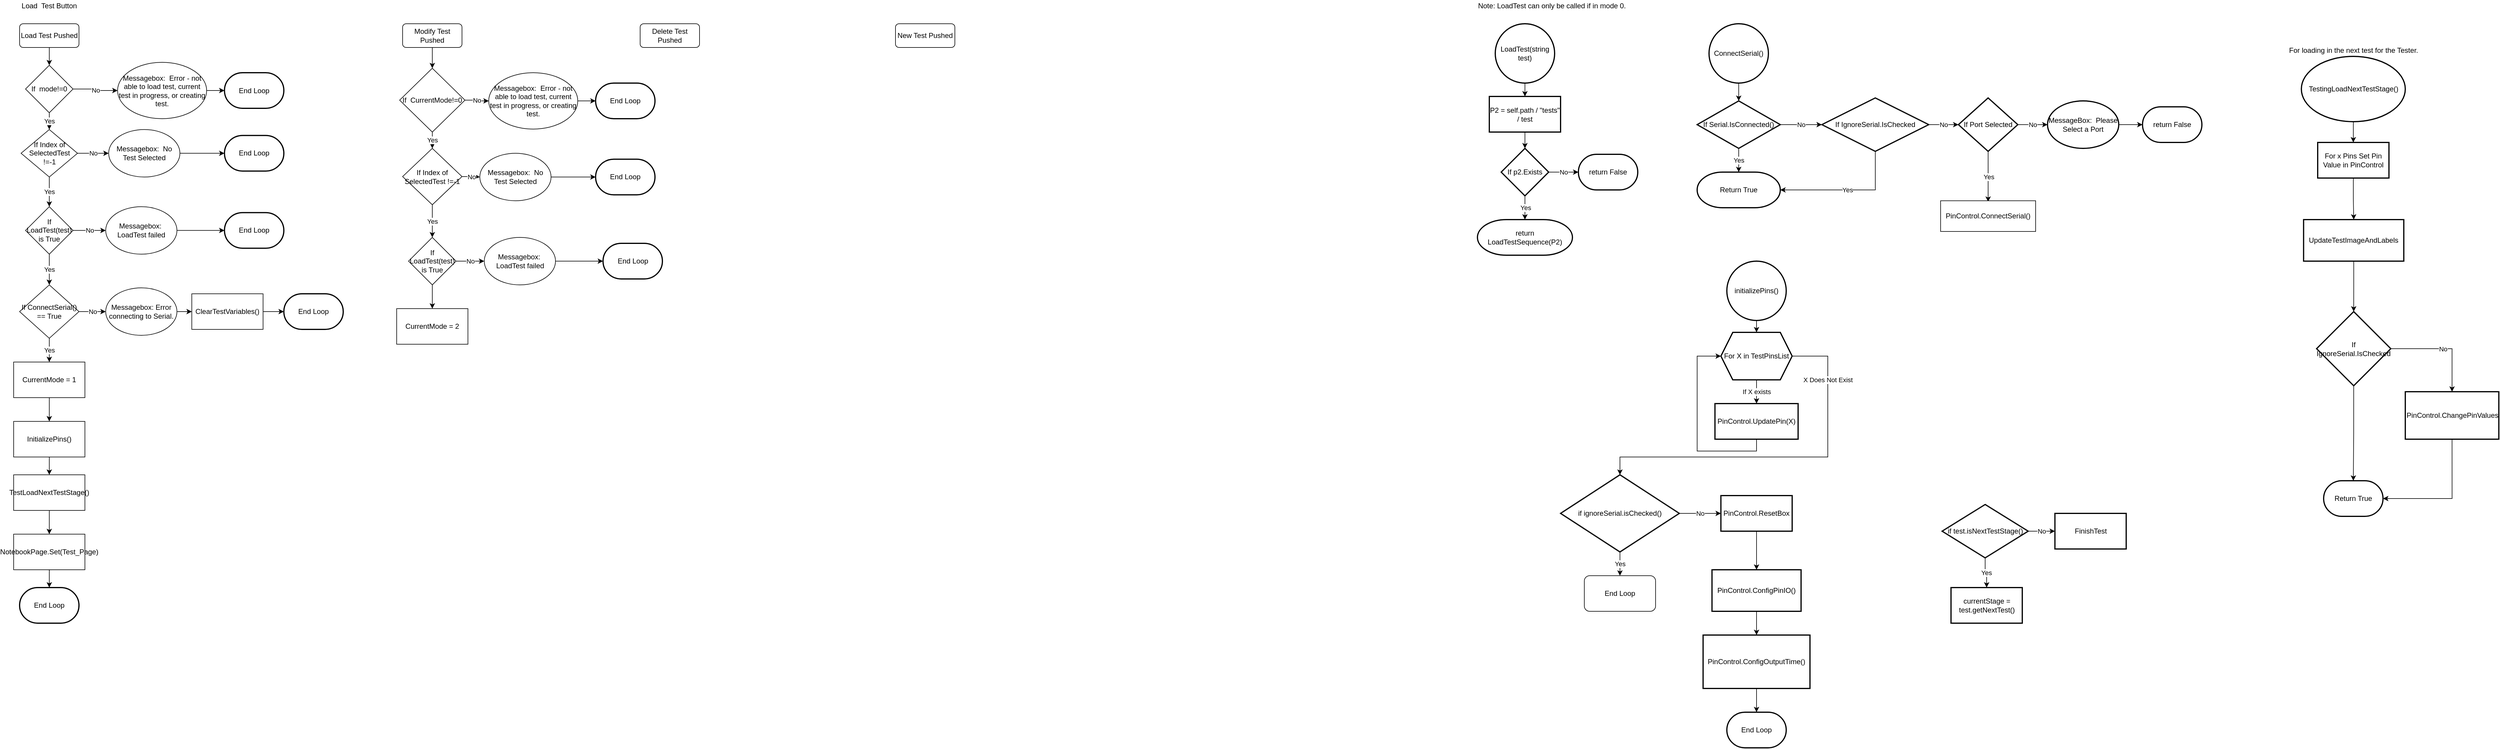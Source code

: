<mxfile version="14.4.9" type="github" pages="4">
  <diagram id="6a731a19-8d31-9384-78a2-239565b7b9f0" name="Main_Tab">
    <mxGraphModel dx="1704" dy="773" grid="1" gridSize="10" guides="1" tooltips="1" connect="1" arrows="1" fold="1" page="1" pageScale="1" pageWidth="1600" pageHeight="1200" background="#ffffff" math="0" shadow="0">
      <root>
        <mxCell id="0" />
        <mxCell id="1" parent="0" />
        <mxCell id="tTzITee3SI3V6Dp85nhz-55" value="Load&amp;nbsp; Test Button" style="text;html=1;strokeColor=none;fillColor=none;align=center;verticalAlign=middle;whiteSpace=wrap;rounded=0;" parent="1" vertex="1">
          <mxGeometry x="40" y="30" width="110" height="20" as="geometry" />
        </mxCell>
        <mxCell id="tTzITee3SI3V6Dp85nhz-83" value="" style="edgeStyle=orthogonalEdgeStyle;rounded=0;orthogonalLoop=1;jettySize=auto;html=1;" parent="1" source="tTzITee3SI3V6Dp85nhz-56" target="tTzITee3SI3V6Dp85nhz-82" edge="1">
          <mxGeometry relative="1" as="geometry" />
        </mxCell>
        <mxCell id="tTzITee3SI3V6Dp85nhz-56" value="Load Test Pushed" style="rounded=1;whiteSpace=wrap;html=1;" parent="1" vertex="1">
          <mxGeometry x="45" y="70" width="100" height="40" as="geometry" />
        </mxCell>
        <mxCell id="tTzITee3SI3V6Dp85nhz-61" value="No" style="edgeStyle=orthogonalEdgeStyle;rounded=0;orthogonalLoop=1;jettySize=auto;html=1;" parent="1" source="tTzITee3SI3V6Dp85nhz-59" target="tTzITee3SI3V6Dp85nhz-60" edge="1">
          <mxGeometry relative="1" as="geometry" />
        </mxCell>
        <mxCell id="tTzITee3SI3V6Dp85nhz-67" value="Yes" style="edgeStyle=orthogonalEdgeStyle;rounded=0;orthogonalLoop=1;jettySize=auto;html=1;" parent="1" source="tTzITee3SI3V6Dp85nhz-59" target="tTzITee3SI3V6Dp85nhz-66" edge="1">
          <mxGeometry relative="1" as="geometry" />
        </mxCell>
        <mxCell id="tTzITee3SI3V6Dp85nhz-59" value="If Index of SelectedTest !=-1" style="rhombus;whiteSpace=wrap;html=1;" parent="1" vertex="1">
          <mxGeometry x="47.5" y="248.25" width="95" height="80" as="geometry" />
        </mxCell>
        <mxCell id="tTzITee3SI3V6Dp85nhz-72" value="" style="edgeStyle=orthogonalEdgeStyle;rounded=0;orthogonalLoop=1;jettySize=auto;html=1;" parent="1" source="tTzITee3SI3V6Dp85nhz-60" target="tTzITee3SI3V6Dp85nhz-70" edge="1">
          <mxGeometry relative="1" as="geometry" />
        </mxCell>
        <mxCell id="tTzITee3SI3V6Dp85nhz-60" value="Messagebox:&amp;nbsp; No Test Selected" style="ellipse;whiteSpace=wrap;html=1;" parent="1" vertex="1">
          <mxGeometry x="195" y="248.25" width="120" height="80" as="geometry" />
        </mxCell>
        <mxCell id="UficYF0TFEuOsEOERnPV-9" value="Yes" style="edgeStyle=orthogonalEdgeStyle;rounded=0;orthogonalLoop=1;jettySize=auto;html=1;" parent="1" source="tTzITee3SI3V6Dp85nhz-66" target="UficYF0TFEuOsEOERnPV-4" edge="1">
          <mxGeometry relative="1" as="geometry" />
        </mxCell>
        <mxCell id="UficYF0TFEuOsEOERnPV-13" value="No" style="edgeStyle=orthogonalEdgeStyle;rounded=0;orthogonalLoop=1;jettySize=auto;html=1;" parent="1" source="tTzITee3SI3V6Dp85nhz-66" target="UficYF0TFEuOsEOERnPV-11" edge="1">
          <mxGeometry relative="1" as="geometry" />
        </mxCell>
        <mxCell id="tTzITee3SI3V6Dp85nhz-66" value="If LoadTest(test) is True" style="rhombus;whiteSpace=wrap;html=1;" parent="1" vertex="1">
          <mxGeometry x="55" y="378.25" width="80" height="80" as="geometry" />
        </mxCell>
        <mxCell id="UficYF0TFEuOsEOERnPV-29" value="" style="edgeStyle=orthogonalEdgeStyle;rounded=0;orthogonalLoop=1;jettySize=auto;html=1;" parent="1" source="tTzITee3SI3V6Dp85nhz-68" target="UficYF0TFEuOsEOERnPV-28" edge="1">
          <mxGeometry relative="1" as="geometry" />
        </mxCell>
        <mxCell id="tTzITee3SI3V6Dp85nhz-68" value="TestLoadNextTestStage()" style="whiteSpace=wrap;html=1;" parent="1" vertex="1">
          <mxGeometry x="35" y="830" width="120" height="60" as="geometry" />
        </mxCell>
        <mxCell id="tTzITee3SI3V6Dp85nhz-70" value="End Loop" style="strokeWidth=2;html=1;shape=mxgraph.flowchart.terminator;whiteSpace=wrap;" parent="1" vertex="1">
          <mxGeometry x="390" y="258.25" width="100" height="60" as="geometry" />
        </mxCell>
        <mxCell id="tTzITee3SI3V6Dp85nhz-75" value="" style="edgeStyle=orthogonalEdgeStyle;rounded=0;orthogonalLoop=1;jettySize=auto;html=1;" parent="1" source="tTzITee3SI3V6Dp85nhz-73" target="tTzITee3SI3V6Dp85nhz-74" edge="1">
          <mxGeometry relative="1" as="geometry" />
        </mxCell>
        <mxCell id="tTzITee3SI3V6Dp85nhz-73" value="LoadTest(string test)" style="strokeWidth=2;html=1;shape=mxgraph.flowchart.start_2;whiteSpace=wrap;" parent="1" vertex="1">
          <mxGeometry x="2530" y="70" width="100" height="100" as="geometry" />
        </mxCell>
        <mxCell id="tTzITee3SI3V6Dp85nhz-77" value="" style="edgeStyle=orthogonalEdgeStyle;rounded=0;orthogonalLoop=1;jettySize=auto;html=1;" parent="1" source="tTzITee3SI3V6Dp85nhz-74" target="tTzITee3SI3V6Dp85nhz-76" edge="1">
          <mxGeometry relative="1" as="geometry" />
        </mxCell>
        <mxCell id="tTzITee3SI3V6Dp85nhz-74" value="P2 = self.path / &quot;tests&quot; / test" style="whiteSpace=wrap;html=1;strokeWidth=2;" parent="1" vertex="1">
          <mxGeometry x="2520" y="192.5" width="120" height="60" as="geometry" />
        </mxCell>
        <mxCell id="tTzITee3SI3V6Dp85nhz-79" value="No" style="edgeStyle=orthogonalEdgeStyle;rounded=0;orthogonalLoop=1;jettySize=auto;html=1;" parent="1" source="tTzITee3SI3V6Dp85nhz-76" target="tTzITee3SI3V6Dp85nhz-78" edge="1">
          <mxGeometry relative="1" as="geometry" />
        </mxCell>
        <mxCell id="tTzITee3SI3V6Dp85nhz-81" value="Yes" style="edgeStyle=orthogonalEdgeStyle;rounded=0;orthogonalLoop=1;jettySize=auto;html=1;" parent="1" source="tTzITee3SI3V6Dp85nhz-76" edge="1">
          <mxGeometry relative="1" as="geometry">
            <mxPoint x="2580" y="400" as="targetPoint" />
          </mxGeometry>
        </mxCell>
        <mxCell id="tTzITee3SI3V6Dp85nhz-76" value="If p2.Exists" style="rhombus;whiteSpace=wrap;html=1;strokeWidth=2;" parent="1" vertex="1">
          <mxGeometry x="2540" y="280" width="80" height="80" as="geometry" />
        </mxCell>
        <mxCell id="tTzITee3SI3V6Dp85nhz-78" value="return False" style="strokeWidth=2;html=1;shape=mxgraph.flowchart.terminator;whiteSpace=wrap;" parent="1" vertex="1">
          <mxGeometry x="2670" y="290" width="100" height="60" as="geometry" />
        </mxCell>
        <mxCell id="tTzITee3SI3V6Dp85nhz-84" value="Yes" style="edgeStyle=orthogonalEdgeStyle;rounded=0;orthogonalLoop=1;jettySize=auto;html=1;" parent="1" source="tTzITee3SI3V6Dp85nhz-82" target="tTzITee3SI3V6Dp85nhz-59" edge="1">
          <mxGeometry relative="1" as="geometry" />
        </mxCell>
        <mxCell id="tTzITee3SI3V6Dp85nhz-86" value="No" style="edgeStyle=orthogonalEdgeStyle;rounded=0;orthogonalLoop=1;jettySize=auto;html=1;" parent="1" source="tTzITee3SI3V6Dp85nhz-82" target="tTzITee3SI3V6Dp85nhz-85" edge="1">
          <mxGeometry relative="1" as="geometry" />
        </mxCell>
        <mxCell id="tTzITee3SI3V6Dp85nhz-82" value="If&amp;nbsp; mode!=0" style="rhombus;whiteSpace=wrap;html=1;" parent="1" vertex="1">
          <mxGeometry x="55" y="140" width="80" height="80" as="geometry" />
        </mxCell>
        <mxCell id="tTzITee3SI3V6Dp85nhz-88" value="" style="edgeStyle=orthogonalEdgeStyle;rounded=0;orthogonalLoop=1;jettySize=auto;html=1;" parent="1" source="tTzITee3SI3V6Dp85nhz-85" target="tTzITee3SI3V6Dp85nhz-87" edge="1">
          <mxGeometry relative="1" as="geometry" />
        </mxCell>
        <mxCell id="tTzITee3SI3V6Dp85nhz-85" value="Messagebox:&amp;nbsp; Error - not able to load test, current test in progress, or creating test." style="ellipse;whiteSpace=wrap;html=1;" parent="1" vertex="1">
          <mxGeometry x="210" y="135" width="150" height="95" as="geometry" />
        </mxCell>
        <mxCell id="tTzITee3SI3V6Dp85nhz-87" value="End Loop" style="strokeWidth=2;html=1;shape=mxgraph.flowchart.terminator;whiteSpace=wrap;" parent="1" vertex="1">
          <mxGeometry x="390" y="152.5" width="100" height="60" as="geometry" />
        </mxCell>
        <mxCell id="tTzITee3SI3V6Dp85nhz-89" value="Note: LoadTest can only be called if in mode 0." style="text;html=1;align=center;verticalAlign=middle;resizable=0;points=[];autosize=1;" parent="1" vertex="1">
          <mxGeometry x="2490" y="30" width="270" height="20" as="geometry" />
        </mxCell>
        <mxCell id="UficYF0TFEuOsEOERnPV-15" value="No" style="edgeStyle=orthogonalEdgeStyle;rounded=0;orthogonalLoop=1;jettySize=auto;html=1;" parent="1" source="UficYF0TFEuOsEOERnPV-4" target="UficYF0TFEuOsEOERnPV-14" edge="1">
          <mxGeometry relative="1" as="geometry" />
        </mxCell>
        <mxCell id="UficYF0TFEuOsEOERnPV-21" value="Yes" style="edgeStyle=orthogonalEdgeStyle;rounded=0;orthogonalLoop=1;jettySize=auto;html=1;" parent="1" source="UficYF0TFEuOsEOERnPV-4" target="UficYF0TFEuOsEOERnPV-20" edge="1">
          <mxGeometry relative="1" as="geometry" />
        </mxCell>
        <mxCell id="UficYF0TFEuOsEOERnPV-4" value="If ConnectSerial() == True" style="rhombus;whiteSpace=wrap;html=1;strokeWidth=1;" parent="1" vertex="1">
          <mxGeometry x="45" y="510" width="100" height="90" as="geometry" />
        </mxCell>
        <mxCell id="UficYF0TFEuOsEOERnPV-8" value="return LoadTestSequence(P2)" style="strokeWidth=2;html=1;shape=mxgraph.flowchart.terminator;whiteSpace=wrap;" parent="1" vertex="1">
          <mxGeometry x="2500" y="400" width="160" height="60" as="geometry" />
        </mxCell>
        <mxCell id="UficYF0TFEuOsEOERnPV-10" value="" style="edgeStyle=orthogonalEdgeStyle;rounded=0;orthogonalLoop=1;jettySize=auto;html=1;" parent="1" source="UficYF0TFEuOsEOERnPV-11" target="UficYF0TFEuOsEOERnPV-12" edge="1">
          <mxGeometry relative="1" as="geometry" />
        </mxCell>
        <mxCell id="UficYF0TFEuOsEOERnPV-11" value="Messagebox:&amp;nbsp; LoadTest failed" style="ellipse;whiteSpace=wrap;html=1;" parent="1" vertex="1">
          <mxGeometry x="190" y="378.25" width="120" height="80" as="geometry" />
        </mxCell>
        <mxCell id="UficYF0TFEuOsEOERnPV-12" value="End Loop" style="strokeWidth=2;html=1;shape=mxgraph.flowchart.terminator;whiteSpace=wrap;" parent="1" vertex="1">
          <mxGeometry x="390" y="388.25" width="100" height="60" as="geometry" />
        </mxCell>
        <mxCell id="UficYF0TFEuOsEOERnPV-17" value="" style="edgeStyle=orthogonalEdgeStyle;rounded=0;orthogonalLoop=1;jettySize=auto;html=1;" parent="1" source="UficYF0TFEuOsEOERnPV-14" target="UficYF0TFEuOsEOERnPV-16" edge="1">
          <mxGeometry relative="1" as="geometry" />
        </mxCell>
        <mxCell id="UficYF0TFEuOsEOERnPV-14" value="Messagebox: Error connecting to Serial." style="ellipse;whiteSpace=wrap;html=1;strokeWidth=1;" parent="1" vertex="1">
          <mxGeometry x="190" y="515" width="120" height="80" as="geometry" />
        </mxCell>
        <mxCell id="UficYF0TFEuOsEOERnPV-19" value="" style="edgeStyle=orthogonalEdgeStyle;rounded=0;orthogonalLoop=1;jettySize=auto;html=1;" parent="1" source="UficYF0TFEuOsEOERnPV-16" target="UficYF0TFEuOsEOERnPV-18" edge="1">
          <mxGeometry relative="1" as="geometry" />
        </mxCell>
        <mxCell id="UficYF0TFEuOsEOERnPV-16" value="ClearTestVariables()" style="whiteSpace=wrap;html=1;strokeWidth=1;" parent="1" vertex="1">
          <mxGeometry x="335" y="525" width="120" height="60" as="geometry" />
        </mxCell>
        <mxCell id="UficYF0TFEuOsEOERnPV-18" value="End Loop" style="strokeWidth=2;html=1;shape=mxgraph.flowchart.terminator;whiteSpace=wrap;" parent="1" vertex="1">
          <mxGeometry x="490" y="525" width="100" height="60" as="geometry" />
        </mxCell>
        <mxCell id="UficYF0TFEuOsEOERnPV-26" value="" style="edgeStyle=orthogonalEdgeStyle;rounded=0;orthogonalLoop=1;jettySize=auto;html=1;" parent="1" source="UficYF0TFEuOsEOERnPV-20" target="UficYF0TFEuOsEOERnPV-24" edge="1">
          <mxGeometry relative="1" as="geometry" />
        </mxCell>
        <mxCell id="UficYF0TFEuOsEOERnPV-20" value="CurrentMode = 1" style="whiteSpace=wrap;html=1;strokeWidth=1;" parent="1" vertex="1">
          <mxGeometry x="35" y="640" width="120" height="60" as="geometry" />
        </mxCell>
        <mxCell id="UficYF0TFEuOsEOERnPV-27" value="" style="edgeStyle=orthogonalEdgeStyle;rounded=0;orthogonalLoop=1;jettySize=auto;html=1;" parent="1" source="UficYF0TFEuOsEOERnPV-24" target="tTzITee3SI3V6Dp85nhz-68" edge="1">
          <mxGeometry relative="1" as="geometry" />
        </mxCell>
        <mxCell id="UficYF0TFEuOsEOERnPV-24" value="InitializePins()" style="whiteSpace=wrap;html=1;" parent="1" vertex="1">
          <mxGeometry x="35" y="740" width="120" height="60" as="geometry" />
        </mxCell>
        <mxCell id="UficYF0TFEuOsEOERnPV-31" value="" style="edgeStyle=orthogonalEdgeStyle;rounded=0;orthogonalLoop=1;jettySize=auto;html=1;" parent="1" source="UficYF0TFEuOsEOERnPV-28" target="UficYF0TFEuOsEOERnPV-30" edge="1">
          <mxGeometry relative="1" as="geometry" />
        </mxCell>
        <mxCell id="UficYF0TFEuOsEOERnPV-28" value="NotebookPage.Set(Test_Page)" style="whiteSpace=wrap;html=1;" parent="1" vertex="1">
          <mxGeometry x="35" y="930" width="120" height="60" as="geometry" />
        </mxCell>
        <mxCell id="UficYF0TFEuOsEOERnPV-30" value="End Loop" style="strokeWidth=2;html=1;shape=mxgraph.flowchart.terminator;whiteSpace=wrap;" parent="1" vertex="1">
          <mxGeometry x="45" y="1020" width="100" height="60" as="geometry" />
        </mxCell>
        <mxCell id="UficYF0TFEuOsEOERnPV-36" value="" style="edgeStyle=orthogonalEdgeStyle;rounded=0;orthogonalLoop=1;jettySize=auto;html=1;" parent="1" source="UficYF0TFEuOsEOERnPV-33" target="UficYF0TFEuOsEOERnPV-35" edge="1">
          <mxGeometry relative="1" as="geometry" />
        </mxCell>
        <mxCell id="UficYF0TFEuOsEOERnPV-33" value="ConnectSerial()" style="strokeWidth=2;html=1;shape=mxgraph.flowchart.start_2;whiteSpace=wrap;" parent="1" vertex="1">
          <mxGeometry x="2890" y="70" width="100" height="100" as="geometry" />
        </mxCell>
        <mxCell id="UficYF0TFEuOsEOERnPV-38" value="Yes" style="edgeStyle=orthogonalEdgeStyle;rounded=0;orthogonalLoop=1;jettySize=auto;html=1;" parent="1" source="UficYF0TFEuOsEOERnPV-35" target="UficYF0TFEuOsEOERnPV-37" edge="1">
          <mxGeometry relative="1" as="geometry" />
        </mxCell>
        <mxCell id="UficYF0TFEuOsEOERnPV-40" value="No" style="edgeStyle=orthogonalEdgeStyle;rounded=0;orthogonalLoop=1;jettySize=auto;html=1;" parent="1" source="UficYF0TFEuOsEOERnPV-35" target="UficYF0TFEuOsEOERnPV-39" edge="1">
          <mxGeometry relative="1" as="geometry" />
        </mxCell>
        <mxCell id="UficYF0TFEuOsEOERnPV-35" value="If Serial.IsConnected()" style="rhombus;whiteSpace=wrap;html=1;strokeWidth=2;" parent="1" vertex="1">
          <mxGeometry x="2870" y="200" width="140" height="80" as="geometry" />
        </mxCell>
        <mxCell id="UficYF0TFEuOsEOERnPV-37" value="Return True" style="strokeWidth=2;html=1;shape=mxgraph.flowchart.terminator;whiteSpace=wrap;" parent="1" vertex="1">
          <mxGeometry x="2870" y="320" width="140" height="60" as="geometry" />
        </mxCell>
        <mxCell id="UficYF0TFEuOsEOERnPV-41" value="Yes" style="edgeStyle=orthogonalEdgeStyle;rounded=0;orthogonalLoop=1;jettySize=auto;html=1;exitX=0.5;exitY=1;exitDx=0;exitDy=0;entryX=1;entryY=0.5;entryDx=0;entryDy=0;entryPerimeter=0;" parent="1" source="UficYF0TFEuOsEOERnPV-39" target="UficYF0TFEuOsEOERnPV-37" edge="1">
          <mxGeometry relative="1" as="geometry" />
        </mxCell>
        <mxCell id="UficYF0TFEuOsEOERnPV-43" value="No" style="edgeStyle=orthogonalEdgeStyle;rounded=0;orthogonalLoop=1;jettySize=auto;html=1;" parent="1" source="UficYF0TFEuOsEOERnPV-39" target="UficYF0TFEuOsEOERnPV-42" edge="1">
          <mxGeometry relative="1" as="geometry" />
        </mxCell>
        <mxCell id="UficYF0TFEuOsEOERnPV-39" value="If IgnoreSerial.IsChecked" style="rhombus;whiteSpace=wrap;html=1;strokeWidth=2;" parent="1" vertex="1">
          <mxGeometry x="3080" y="195" width="180" height="90" as="geometry" />
        </mxCell>
        <mxCell id="UficYF0TFEuOsEOERnPV-45" value="Yes" style="edgeStyle=orthogonalEdgeStyle;rounded=0;orthogonalLoop=1;jettySize=auto;html=1;" parent="1" source="UficYF0TFEuOsEOERnPV-42" edge="1">
          <mxGeometry relative="1" as="geometry">
            <mxPoint x="3360" y="370" as="targetPoint" />
          </mxGeometry>
        </mxCell>
        <mxCell id="UficYF0TFEuOsEOERnPV-47" value="No" style="edgeStyle=orthogonalEdgeStyle;rounded=0;orthogonalLoop=1;jettySize=auto;html=1;" parent="1" source="UficYF0TFEuOsEOERnPV-42" target="UficYF0TFEuOsEOERnPV-46" edge="1">
          <mxGeometry relative="1" as="geometry" />
        </mxCell>
        <mxCell id="UficYF0TFEuOsEOERnPV-42" value="If Port Selected" style="rhombus;whiteSpace=wrap;html=1;strokeWidth=2;" parent="1" vertex="1">
          <mxGeometry x="3310" y="195" width="100" height="90" as="geometry" />
        </mxCell>
        <mxCell id="UficYF0TFEuOsEOERnPV-49" value="" style="edgeStyle=orthogonalEdgeStyle;rounded=0;orthogonalLoop=1;jettySize=auto;html=1;" parent="1" source="UficYF0TFEuOsEOERnPV-46" target="UficYF0TFEuOsEOERnPV-48" edge="1">
          <mxGeometry relative="1" as="geometry" />
        </mxCell>
        <mxCell id="UficYF0TFEuOsEOERnPV-46" value="MessageBox:&amp;nbsp; Please Select a Port" style="ellipse;whiteSpace=wrap;html=1;strokeWidth=2;" parent="1" vertex="1">
          <mxGeometry x="3460" y="200" width="120" height="80" as="geometry" />
        </mxCell>
        <mxCell id="UficYF0TFEuOsEOERnPV-48" value="return False" style="strokeWidth=2;html=1;shape=mxgraph.flowchart.terminator;whiteSpace=wrap;" parent="1" vertex="1">
          <mxGeometry x="3620" y="210" width="100" height="60" as="geometry" />
        </mxCell>
        <mxCell id="ir7IwgKp179g5_XmWtsQ-1" value="PinControl.ConnectSerial()" style="rounded=0;whiteSpace=wrap;html=1;" parent="1" vertex="1">
          <mxGeometry x="3280" y="368.25" width="160" height="51.75" as="geometry" />
        </mxCell>
        <mxCell id="ir7IwgKp179g5_XmWtsQ-4" value="" style="edgeStyle=orthogonalEdgeStyle;rounded=0;orthogonalLoop=1;jettySize=auto;html=1;entryX=0.5;entryY=0;entryDx=0;entryDy=0;" parent="1" source="ir7IwgKp179g5_XmWtsQ-2" target="VLrwDN9U09hXujgsO5i5-10" edge="1">
          <mxGeometry relative="1" as="geometry" />
        </mxCell>
        <mxCell id="ir7IwgKp179g5_XmWtsQ-2" value="initializePins()" style="strokeWidth=2;html=1;shape=mxgraph.flowchart.start_2;whiteSpace=wrap;" parent="1" vertex="1">
          <mxGeometry x="2920" y="470" width="100" height="100" as="geometry" />
        </mxCell>
        <mxCell id="ir7IwgKp179g5_XmWtsQ-6" value="Yes" style="edgeStyle=orthogonalEdgeStyle;rounded=0;orthogonalLoop=1;jettySize=auto;html=1;entryX=0.5;entryY=0;entryDx=0;entryDy=0;" parent="1" source="ir7IwgKp179g5_XmWtsQ-3" target="ir7IwgKp179g5_XmWtsQ-9" edge="1">
          <mxGeometry relative="1" as="geometry" />
        </mxCell>
        <mxCell id="ir7IwgKp179g5_XmWtsQ-10" value="No" style="edgeStyle=orthogonalEdgeStyle;rounded=0;orthogonalLoop=1;jettySize=auto;html=1;" parent="1" source="ir7IwgKp179g5_XmWtsQ-3" target="ir7IwgKp179g5_XmWtsQ-5" edge="1">
          <mxGeometry relative="1" as="geometry" />
        </mxCell>
        <mxCell id="ir7IwgKp179g5_XmWtsQ-3" value="if ignoreSerial.isChecked()" style="rhombus;whiteSpace=wrap;html=1;strokeWidth=2;" parent="1" vertex="1">
          <mxGeometry x="2640" y="830" width="200" height="130" as="geometry" />
        </mxCell>
        <mxCell id="VLrwDN9U09hXujgsO5i5-14" value="" style="edgeStyle=orthogonalEdgeStyle;rounded=0;orthogonalLoop=1;jettySize=auto;html=1;" parent="1" source="ir7IwgKp179g5_XmWtsQ-5" target="VLrwDN9U09hXujgsO5i5-7" edge="1">
          <mxGeometry relative="1" as="geometry" />
        </mxCell>
        <mxCell id="ir7IwgKp179g5_XmWtsQ-5" value="PinControl.ResetBox" style="whiteSpace=wrap;html=1;strokeWidth=2;" parent="1" vertex="1">
          <mxGeometry x="2910" y="865" width="120" height="60" as="geometry" />
        </mxCell>
        <mxCell id="ir7IwgKp179g5_XmWtsQ-9" value="End Loop" style="rounded=1;whiteSpace=wrap;html=1;" parent="1" vertex="1">
          <mxGeometry x="2680" y="1000" width="120" height="60" as="geometry" />
        </mxCell>
        <mxCell id="VLrwDN9U09hXujgsO5i5-16" value="" style="edgeStyle=orthogonalEdgeStyle;rounded=0;orthogonalLoop=1;jettySize=auto;html=1;" parent="1" source="VLrwDN9U09hXujgsO5i5-7" target="VLrwDN9U09hXujgsO5i5-15" edge="1">
          <mxGeometry relative="1" as="geometry" />
        </mxCell>
        <mxCell id="VLrwDN9U09hXujgsO5i5-7" value="PinControl.ConfigPinIO()" style="whiteSpace=wrap;html=1;strokeWidth=2;" parent="1" vertex="1">
          <mxGeometry x="2895" y="990" width="150" height="70" as="geometry" />
        </mxCell>
        <mxCell id="VLrwDN9U09hXujgsO5i5-9" value="If X exists" style="edgeStyle=orthogonalEdgeStyle;rounded=0;orthogonalLoop=1;jettySize=auto;html=1;" parent="1" source="VLrwDN9U09hXujgsO5i5-10" target="VLrwDN9U09hXujgsO5i5-11" edge="1">
          <mxGeometry relative="1" as="geometry" />
        </mxCell>
        <mxCell id="VLrwDN9U09hXujgsO5i5-13" value="X Does Not Exist" style="edgeStyle=orthogonalEdgeStyle;rounded=0;orthogonalLoop=1;jettySize=auto;html=1;exitX=1;exitY=0.5;exitDx=0;exitDy=0;entryX=0.5;entryY=0;entryDx=0;entryDy=0;" parent="1" source="VLrwDN9U09hXujgsO5i5-10" target="ir7IwgKp179g5_XmWtsQ-3" edge="1">
          <mxGeometry x="-0.672" relative="1" as="geometry">
            <Array as="points">
              <mxPoint x="3090" y="630" />
              <mxPoint x="3090" y="800" />
              <mxPoint x="2740" y="800" />
            </Array>
            <mxPoint as="offset" />
          </mxGeometry>
        </mxCell>
        <mxCell id="VLrwDN9U09hXujgsO5i5-10" value="For X in TestPinsList" style="shape=hexagon;perimeter=hexagonPerimeter2;whiteSpace=wrap;html=1;fixedSize=1;strokeWidth=2;" parent="1" vertex="1">
          <mxGeometry x="2910" y="590" width="120" height="80" as="geometry" />
        </mxCell>
        <mxCell id="VLrwDN9U09hXujgsO5i5-12" style="edgeStyle=orthogonalEdgeStyle;rounded=0;orthogonalLoop=1;jettySize=auto;html=1;exitX=0.5;exitY=1;exitDx=0;exitDy=0;entryX=0;entryY=0.5;entryDx=0;entryDy=0;" parent="1" source="VLrwDN9U09hXujgsO5i5-11" target="VLrwDN9U09hXujgsO5i5-10" edge="1">
          <mxGeometry relative="1" as="geometry">
            <Array as="points">
              <mxPoint x="2970" y="790" />
              <mxPoint x="2870" y="790" />
              <mxPoint x="2870" y="630" />
            </Array>
          </mxGeometry>
        </mxCell>
        <mxCell id="VLrwDN9U09hXujgsO5i5-11" value="PinControl.UpdatePin(X)" style="whiteSpace=wrap;html=1;strokeWidth=2;" parent="1" vertex="1">
          <mxGeometry x="2900" y="710" width="140" height="60" as="geometry" />
        </mxCell>
        <mxCell id="VLrwDN9U09hXujgsO5i5-18" value="" style="edgeStyle=orthogonalEdgeStyle;rounded=0;orthogonalLoop=1;jettySize=auto;html=1;" parent="1" source="VLrwDN9U09hXujgsO5i5-15" target="VLrwDN9U09hXujgsO5i5-17" edge="1">
          <mxGeometry relative="1" as="geometry" />
        </mxCell>
        <mxCell id="VLrwDN9U09hXujgsO5i5-15" value="PinControl.ConfigOutputTime()" style="whiteSpace=wrap;html=1;strokeWidth=2;" parent="1" vertex="1">
          <mxGeometry x="2880" y="1100" width="180" height="90" as="geometry" />
        </mxCell>
        <mxCell id="VLrwDN9U09hXujgsO5i5-17" value="End Loop" style="strokeWidth=2;html=1;shape=mxgraph.flowchart.terminator;whiteSpace=wrap;" parent="1" vertex="1">
          <mxGeometry x="2920" y="1230" width="100" height="60" as="geometry" />
        </mxCell>
        <mxCell id="4qJs14EnjsBW2q6rUhw--2" value="" style="edgeStyle=orthogonalEdgeStyle;rounded=0;orthogonalLoop=1;jettySize=auto;html=1;" edge="1" parent="1" source="VLrwDN9U09hXujgsO5i5-19" target="4qJs14EnjsBW2q6rUhw--1">
          <mxGeometry relative="1" as="geometry" />
        </mxCell>
        <mxCell id="VLrwDN9U09hXujgsO5i5-19" value="TestingLoadNextTestStage()" style="strokeWidth=2;html=1;shape=mxgraph.flowchart.start_2;whiteSpace=wrap;" parent="1" vertex="1">
          <mxGeometry x="3887.5" y="125" width="175" height="110" as="geometry" />
        </mxCell>
        <mxCell id="VLrwDN9U09hXujgsO5i5-20" value="currentStage = test.getNextTest()" style="whiteSpace=wrap;html=1;strokeWidth=2;" parent="1" vertex="1">
          <mxGeometry x="3297.5" y="1020" width="120" height="60" as="geometry" />
        </mxCell>
        <mxCell id="VLrwDN9U09hXujgsO5i5-24" value="For loading in the next test for the Tester." style="text;html=1;align=center;verticalAlign=middle;resizable=0;points=[];autosize=1;" parent="1" vertex="1">
          <mxGeometry x="3860" y="105" width="230" height="20" as="geometry" />
        </mxCell>
        <mxCell id="VLrwDN9U09hXujgsO5i5-29" value="Yes" style="edgeStyle=orthogonalEdgeStyle;rounded=0;orthogonalLoop=1;jettySize=auto;html=1;entryX=0.5;entryY=0;entryDx=0;entryDy=0;" parent="1" source="VLrwDN9U09hXujgsO5i5-26" target="VLrwDN9U09hXujgsO5i5-20" edge="1">
          <mxGeometry relative="1" as="geometry">
            <mxPoint x="3357.5" y="1015" as="targetPoint" />
          </mxGeometry>
        </mxCell>
        <mxCell id="VLrwDN9U09hXujgsO5i5-31" value="No" style="edgeStyle=orthogonalEdgeStyle;rounded=0;orthogonalLoop=1;jettySize=auto;html=1;" parent="1" source="VLrwDN9U09hXujgsO5i5-26" target="VLrwDN9U09hXujgsO5i5-30" edge="1">
          <mxGeometry relative="1" as="geometry" />
        </mxCell>
        <mxCell id="VLrwDN9U09hXujgsO5i5-26" value="if test.isNextTestStage()" style="rhombus;whiteSpace=wrap;html=1;strokeWidth=2;" parent="1" vertex="1">
          <mxGeometry x="3282.5" y="880" width="145" height="90" as="geometry" />
        </mxCell>
        <mxCell id="VLrwDN9U09hXujgsO5i5-30" value="FinishTest" style="whiteSpace=wrap;html=1;strokeWidth=2;" parent="1" vertex="1">
          <mxGeometry x="3472.5" y="895" width="120" height="60" as="geometry" />
        </mxCell>
        <mxCell id="xgTwKoVUgox3UEpMl9ew-4" value="No" style="edgeStyle=orthogonalEdgeStyle;rounded=0;orthogonalLoop=1;jettySize=auto;html=1;" edge="1" parent="1" source="xgTwKoVUgox3UEpMl9ew-1" target="xgTwKoVUgox3UEpMl9ew-3">
          <mxGeometry relative="1" as="geometry" />
        </mxCell>
        <mxCell id="4qJs14EnjsBW2q6rUhw--9" style="edgeStyle=orthogonalEdgeStyle;rounded=0;orthogonalLoop=1;jettySize=auto;html=1;exitX=0.5;exitY=1;exitDx=0;exitDy=0;entryX=0.5;entryY=0;entryDx=0;entryDy=0;entryPerimeter=0;" edge="1" parent="1" source="xgTwKoVUgox3UEpMl9ew-1" target="4qJs14EnjsBW2q6rUhw--8">
          <mxGeometry relative="1" as="geometry" />
        </mxCell>
        <mxCell id="xgTwKoVUgox3UEpMl9ew-1" value="If IgnoreSerial.IsChecked" style="rhombus;whiteSpace=wrap;html=1;strokeWidth=2;" vertex="1" parent="1">
          <mxGeometry x="3913.13" y="555" width="125" height="125" as="geometry" />
        </mxCell>
        <mxCell id="4qJs14EnjsBW2q6rUhw--10" style="edgeStyle=orthogonalEdgeStyle;rounded=0;orthogonalLoop=1;jettySize=auto;html=1;exitX=0.5;exitY=1;exitDx=0;exitDy=0;entryX=1;entryY=0.5;entryDx=0;entryDy=0;entryPerimeter=0;" edge="1" parent="1" source="xgTwKoVUgox3UEpMl9ew-3" target="4qJs14EnjsBW2q6rUhw--8">
          <mxGeometry relative="1" as="geometry" />
        </mxCell>
        <mxCell id="xgTwKoVUgox3UEpMl9ew-3" value="PinControl.ChangePinValues" style="whiteSpace=wrap;html=1;strokeWidth=2;" vertex="1" parent="1">
          <mxGeometry x="4062.5" y="690" width="157.5" height="80" as="geometry" />
        </mxCell>
        <mxCell id="4qJs14EnjsBW2q6rUhw--5" value="" style="edgeStyle=orthogonalEdgeStyle;rounded=0;orthogonalLoop=1;jettySize=auto;html=1;" edge="1" parent="1" source="4qJs14EnjsBW2q6rUhw--1" target="4qJs14EnjsBW2q6rUhw--4">
          <mxGeometry relative="1" as="geometry" />
        </mxCell>
        <mxCell id="4qJs14EnjsBW2q6rUhw--1" value="For x Pins Set Pin Value in PinControl" style="whiteSpace=wrap;html=1;strokeWidth=2;" vertex="1" parent="1">
          <mxGeometry x="3915" y="270" width="120" height="60" as="geometry" />
        </mxCell>
        <mxCell id="4qJs14EnjsBW2q6rUhw--7" value="" style="edgeStyle=orthogonalEdgeStyle;rounded=0;orthogonalLoop=1;jettySize=auto;html=1;entryX=0.5;entryY=0;entryDx=0;entryDy=0;" edge="1" parent="1" source="4qJs14EnjsBW2q6rUhw--4" target="xgTwKoVUgox3UEpMl9ew-1">
          <mxGeometry relative="1" as="geometry">
            <mxPoint x="3975" y="520" as="targetPoint" />
          </mxGeometry>
        </mxCell>
        <mxCell id="4qJs14EnjsBW2q6rUhw--4" value="UpdateTestImageAndLabels" style="whiteSpace=wrap;html=1;strokeWidth=2;" vertex="1" parent="1">
          <mxGeometry x="3891.25" y="400" width="168.75" height="70" as="geometry" />
        </mxCell>
        <mxCell id="4qJs14EnjsBW2q6rUhw--8" value="Return True" style="strokeWidth=2;html=1;shape=mxgraph.flowchart.terminator;whiteSpace=wrap;" vertex="1" parent="1">
          <mxGeometry x="3925" y="840" width="100" height="60" as="geometry" />
        </mxCell>
        <mxCell id="zyAhgqpcMAbRngAJx9lP-7" value="" style="edgeStyle=orthogonalEdgeStyle;rounded=0;orthogonalLoop=1;jettySize=auto;html=1;" edge="1" parent="1" source="zyAhgqpcMAbRngAJx9lP-1" target="zyAhgqpcMAbRngAJx9lP-5">
          <mxGeometry relative="1" as="geometry" />
        </mxCell>
        <mxCell id="zyAhgqpcMAbRngAJx9lP-1" value="Modify Test Pushed" style="rounded=1;whiteSpace=wrap;html=1;" vertex="1" parent="1">
          <mxGeometry x="690" y="70" width="100" height="40" as="geometry" />
        </mxCell>
        <mxCell id="zyAhgqpcMAbRngAJx9lP-2" value="Delete Test Pushed" style="rounded=1;whiteSpace=wrap;html=1;" vertex="1" parent="1">
          <mxGeometry x="1090" y="70" width="100" height="40" as="geometry" />
        </mxCell>
        <mxCell id="zyAhgqpcMAbRngAJx9lP-4" value="New Test Pushed" style="rounded=1;whiteSpace=wrap;html=1;" vertex="1" parent="1">
          <mxGeometry x="1520" y="70" width="100" height="40" as="geometry" />
        </mxCell>
        <mxCell id="zyAhgqpcMAbRngAJx9lP-9" value="Yes" style="edgeStyle=orthogonalEdgeStyle;rounded=0;orthogonalLoop=1;jettySize=auto;html=1;" edge="1" parent="1" source="zyAhgqpcMAbRngAJx9lP-5" target="zyAhgqpcMAbRngAJx9lP-8">
          <mxGeometry relative="1" as="geometry" />
        </mxCell>
        <mxCell id="zyAhgqpcMAbRngAJx9lP-17" value="No" style="edgeStyle=orthogonalEdgeStyle;rounded=0;orthogonalLoop=1;jettySize=auto;html=1;" edge="1" parent="1" source="zyAhgqpcMAbRngAJx9lP-5" target="zyAhgqpcMAbRngAJx9lP-14">
          <mxGeometry relative="1" as="geometry" />
        </mxCell>
        <mxCell id="zyAhgqpcMAbRngAJx9lP-5" value="If&amp;nbsp; CurrentMode!=0" style="rhombus;whiteSpace=wrap;html=1;" vertex="1" parent="1">
          <mxGeometry x="685" y="145" width="110" height="107.5" as="geometry" />
        </mxCell>
        <mxCell id="zyAhgqpcMAbRngAJx9lP-16" value="No" style="edgeStyle=orthogonalEdgeStyle;rounded=0;orthogonalLoop=1;jettySize=auto;html=1;" edge="1" parent="1" source="zyAhgqpcMAbRngAJx9lP-8" target="zyAhgqpcMAbRngAJx9lP-11">
          <mxGeometry relative="1" as="geometry" />
        </mxCell>
        <mxCell id="zyAhgqpcMAbRngAJx9lP-23" value="Yes" style="edgeStyle=orthogonalEdgeStyle;rounded=0;orthogonalLoop=1;jettySize=auto;html=1;" edge="1" parent="1" source="zyAhgqpcMAbRngAJx9lP-8" target="zyAhgqpcMAbRngAJx9lP-19">
          <mxGeometry relative="1" as="geometry" />
        </mxCell>
        <mxCell id="zyAhgqpcMAbRngAJx9lP-8" value="If Index of SelectedTest !=-1" style="rhombus;whiteSpace=wrap;html=1;" vertex="1" parent="1">
          <mxGeometry x="690" y="280" width="100" height="95" as="geometry" />
        </mxCell>
        <mxCell id="zyAhgqpcMAbRngAJx9lP-10" value="" style="edgeStyle=orthogonalEdgeStyle;rounded=0;orthogonalLoop=1;jettySize=auto;html=1;" edge="1" parent="1" source="zyAhgqpcMAbRngAJx9lP-11" target="zyAhgqpcMAbRngAJx9lP-12">
          <mxGeometry relative="1" as="geometry" />
        </mxCell>
        <mxCell id="zyAhgqpcMAbRngAJx9lP-11" value="Messagebox:&amp;nbsp; No Test Selected" style="ellipse;whiteSpace=wrap;html=1;" vertex="1" parent="1">
          <mxGeometry x="820" y="288.25" width="120" height="80" as="geometry" />
        </mxCell>
        <mxCell id="zyAhgqpcMAbRngAJx9lP-12" value="End Loop" style="strokeWidth=2;html=1;shape=mxgraph.flowchart.terminator;whiteSpace=wrap;" vertex="1" parent="1">
          <mxGeometry x="1015" y="298.25" width="100" height="60" as="geometry" />
        </mxCell>
        <mxCell id="zyAhgqpcMAbRngAJx9lP-13" value="" style="edgeStyle=orthogonalEdgeStyle;rounded=0;orthogonalLoop=1;jettySize=auto;html=1;" edge="1" parent="1" source="zyAhgqpcMAbRngAJx9lP-14" target="zyAhgqpcMAbRngAJx9lP-15">
          <mxGeometry relative="1" as="geometry" />
        </mxCell>
        <mxCell id="zyAhgqpcMAbRngAJx9lP-14" value="Messagebox:&amp;nbsp; Error - not able to load test, current test in progress, or creating test." style="ellipse;whiteSpace=wrap;html=1;" vertex="1" parent="1">
          <mxGeometry x="835" y="152.5" width="150" height="95" as="geometry" />
        </mxCell>
        <mxCell id="zyAhgqpcMAbRngAJx9lP-15" value="End Loop" style="strokeWidth=2;html=1;shape=mxgraph.flowchart.terminator;whiteSpace=wrap;" vertex="1" parent="1">
          <mxGeometry x="1015" y="170" width="100" height="60" as="geometry" />
        </mxCell>
        <mxCell id="zyAhgqpcMAbRngAJx9lP-18" value="No" style="edgeStyle=orthogonalEdgeStyle;rounded=0;orthogonalLoop=1;jettySize=auto;html=1;" edge="1" parent="1" source="zyAhgqpcMAbRngAJx9lP-19" target="zyAhgqpcMAbRngAJx9lP-21">
          <mxGeometry relative="1" as="geometry" />
        </mxCell>
        <mxCell id="zyAhgqpcMAbRngAJx9lP-25" value="" style="edgeStyle=orthogonalEdgeStyle;rounded=0;orthogonalLoop=1;jettySize=auto;html=1;" edge="1" parent="1" source="zyAhgqpcMAbRngAJx9lP-19" target="zyAhgqpcMAbRngAJx9lP-24">
          <mxGeometry relative="1" as="geometry" />
        </mxCell>
        <mxCell id="zyAhgqpcMAbRngAJx9lP-19" value="If LoadTest(test) is True" style="rhombus;whiteSpace=wrap;html=1;" vertex="1" parent="1">
          <mxGeometry x="700" y="430" width="80" height="80" as="geometry" />
        </mxCell>
        <mxCell id="zyAhgqpcMAbRngAJx9lP-20" value="" style="edgeStyle=orthogonalEdgeStyle;rounded=0;orthogonalLoop=1;jettySize=auto;html=1;" edge="1" parent="1" source="zyAhgqpcMAbRngAJx9lP-21" target="zyAhgqpcMAbRngAJx9lP-22">
          <mxGeometry relative="1" as="geometry" />
        </mxCell>
        <mxCell id="zyAhgqpcMAbRngAJx9lP-21" value="Messagebox:&amp;nbsp; LoadTest failed" style="ellipse;whiteSpace=wrap;html=1;" vertex="1" parent="1">
          <mxGeometry x="827.5" y="430" width="120" height="80" as="geometry" />
        </mxCell>
        <mxCell id="zyAhgqpcMAbRngAJx9lP-22" value="End Loop" style="strokeWidth=2;html=1;shape=mxgraph.flowchart.terminator;whiteSpace=wrap;" vertex="1" parent="1">
          <mxGeometry x="1027.5" y="440" width="100" height="60" as="geometry" />
        </mxCell>
        <mxCell id="zyAhgqpcMAbRngAJx9lP-24" value="CurrentMode = 2" style="whiteSpace=wrap;html=1;" vertex="1" parent="1">
          <mxGeometry x="680" y="550" width="120" height="60" as="geometry" />
        </mxCell>
      </root>
    </mxGraphModel>
  </diagram>
  <diagram id="oTMPqpchAL877kF9N_FF" name="Test_Tab">
    <mxGraphModel dx="104" dy="773" grid="1" gridSize="10" guides="1" tooltips="1" connect="1" arrows="1" fold="1" page="1" pageScale="1" pageWidth="1600" pageHeight="1200" math="0" shadow="0">
      <root>
        <mxCell id="KdpddDH9nwrAEuhVS6P6-0" />
        <mxCell id="KdpddDH9nwrAEuhVS6P6-1" parent="KdpddDH9nwrAEuhVS6P6-0" />
        <mxCell id="YlXNsWhmcFPXiTCZ0Dzl-0" value="" style="edgeStyle=orthogonalEdgeStyle;rounded=0;orthogonalLoop=1;jettySize=auto;html=1;" edge="1" parent="KdpddDH9nwrAEuhVS6P6-1" source="YlXNsWhmcFPXiTCZ0Dzl-1" target="YlXNsWhmcFPXiTCZ0Dzl-9">
          <mxGeometry relative="1" as="geometry" />
        </mxCell>
        <mxCell id="YlXNsWhmcFPXiTCZ0Dzl-1" value="TestingLoadNextTestStage()" style="strokeWidth=2;html=1;shape=mxgraph.flowchart.start_2;whiteSpace=wrap;" vertex="1" parent="KdpddDH9nwrAEuhVS6P6-1">
          <mxGeometry x="2867.5" y="60" width="175" height="110" as="geometry" />
        </mxCell>
        <mxCell id="YlXNsWhmcFPXiTCZ0Dzl-2" value="For loading in the next test for the Tester." style="text;html=1;align=center;verticalAlign=middle;resizable=0;points=[];autosize=1;" vertex="1" parent="KdpddDH9nwrAEuhVS6P6-1">
          <mxGeometry x="2840" y="40" width="230" height="20" as="geometry" />
        </mxCell>
        <mxCell id="YlXNsWhmcFPXiTCZ0Dzl-3" value="No" style="edgeStyle=orthogonalEdgeStyle;rounded=0;orthogonalLoop=1;jettySize=auto;html=1;" edge="1" parent="KdpddDH9nwrAEuhVS6P6-1" source="YlXNsWhmcFPXiTCZ0Dzl-5" target="YlXNsWhmcFPXiTCZ0Dzl-7">
          <mxGeometry relative="1" as="geometry" />
        </mxCell>
        <mxCell id="YlXNsWhmcFPXiTCZ0Dzl-4" style="edgeStyle=orthogonalEdgeStyle;rounded=0;orthogonalLoop=1;jettySize=auto;html=1;exitX=0.5;exitY=1;exitDx=0;exitDy=0;entryX=0.5;entryY=0;entryDx=0;entryDy=0;entryPerimeter=0;" edge="1" parent="KdpddDH9nwrAEuhVS6P6-1" source="YlXNsWhmcFPXiTCZ0Dzl-5" target="YlXNsWhmcFPXiTCZ0Dzl-12">
          <mxGeometry relative="1" as="geometry" />
        </mxCell>
        <mxCell id="YlXNsWhmcFPXiTCZ0Dzl-5" value="If IgnoreSerial.IsChecked" style="rhombus;whiteSpace=wrap;html=1;strokeWidth=2;" vertex="1" parent="KdpddDH9nwrAEuhVS6P6-1">
          <mxGeometry x="2893.12" y="450" width="125" height="125" as="geometry" />
        </mxCell>
        <mxCell id="YlXNsWhmcFPXiTCZ0Dzl-6" style="edgeStyle=orthogonalEdgeStyle;rounded=0;orthogonalLoop=1;jettySize=auto;html=1;exitX=0.5;exitY=1;exitDx=0;exitDy=0;entryX=1;entryY=0.5;entryDx=0;entryDy=0;entryPerimeter=0;" edge="1" parent="KdpddDH9nwrAEuhVS6P6-1" source="YlXNsWhmcFPXiTCZ0Dzl-7" target="YlXNsWhmcFPXiTCZ0Dzl-12">
          <mxGeometry relative="1" as="geometry" />
        </mxCell>
        <mxCell id="YlXNsWhmcFPXiTCZ0Dzl-7" value="PinControl.ChangePinValues" style="whiteSpace=wrap;html=1;strokeWidth=2;" vertex="1" parent="KdpddDH9nwrAEuhVS6P6-1">
          <mxGeometry x="3030" y="580" width="157.5" height="80" as="geometry" />
        </mxCell>
        <mxCell id="YlXNsWhmcFPXiTCZ0Dzl-8" value="" style="edgeStyle=orthogonalEdgeStyle;rounded=0;orthogonalLoop=1;jettySize=auto;html=1;" edge="1" parent="KdpddDH9nwrAEuhVS6P6-1" source="YlXNsWhmcFPXiTCZ0Dzl-9" target="YlXNsWhmcFPXiTCZ0Dzl-11">
          <mxGeometry relative="1" as="geometry" />
        </mxCell>
        <mxCell id="YlXNsWhmcFPXiTCZ0Dzl-9" value="For x Pins Set Pin Value in PinControl" style="whiteSpace=wrap;html=1;strokeWidth=2;" vertex="1" parent="KdpddDH9nwrAEuhVS6P6-1">
          <mxGeometry x="2895" y="205" width="120" height="60" as="geometry" />
        </mxCell>
        <mxCell id="YlXNsWhmcFPXiTCZ0Dzl-10" value="" style="edgeStyle=orthogonalEdgeStyle;rounded=0;orthogonalLoop=1;jettySize=auto;html=1;entryX=0.5;entryY=0;entryDx=0;entryDy=0;" edge="1" parent="KdpddDH9nwrAEuhVS6P6-1" source="YlXNsWhmcFPXiTCZ0Dzl-11" target="YlXNsWhmcFPXiTCZ0Dzl-5">
          <mxGeometry relative="1" as="geometry">
            <mxPoint x="2955" y="455" as="targetPoint" />
          </mxGeometry>
        </mxCell>
        <mxCell id="YlXNsWhmcFPXiTCZ0Dzl-11" value="UpdateTestImageAndLabels" style="whiteSpace=wrap;html=1;strokeWidth=2;" vertex="1" parent="KdpddDH9nwrAEuhVS6P6-1">
          <mxGeometry x="2870.63" y="320" width="168.75" height="70" as="geometry" />
        </mxCell>
        <mxCell id="YlXNsWhmcFPXiTCZ0Dzl-12" value="Return True" style="strokeWidth=2;html=1;shape=mxgraph.flowchart.terminator;whiteSpace=wrap;" vertex="1" parent="KdpddDH9nwrAEuhVS6P6-1">
          <mxGeometry x="2905" y="670" width="100" height="60" as="geometry" />
        </mxCell>
      </root>
    </mxGraphModel>
  </diagram>
  <diagram id="SMSFAHEOyso0FMqhiWyN" name="New_Test_Tab">
    <mxGraphModel dx="1422" dy="762" grid="1" gridSize="10" guides="1" tooltips="1" connect="1" arrows="1" fold="1" page="1" pageScale="1" pageWidth="1600" pageHeight="1200" math="0" shadow="0">
      <root>
        <mxCell id="UUAGUkRDnq5GgsOfPD1d-0" />
        <mxCell id="UUAGUkRDnq5GgsOfPD1d-1" parent="UUAGUkRDnq5GgsOfPD1d-0" />
      </root>
    </mxGraphModel>
  </diagram>
  <diagram id="_egIpCoBASKqLesXLy-j" name="New_Test_Creator_Tab">
    <mxGraphModel dx="1422" dy="762" grid="1" gridSize="10" guides="1" tooltips="1" connect="1" arrows="1" fold="1" page="1" pageScale="1" pageWidth="1600" pageHeight="1200" math="0" shadow="0">
      <root>
        <mxCell id="siutL4MeuASW3l7Rrboq-0" />
        <mxCell id="siutL4MeuASW3l7Rrboq-1" parent="siutL4MeuASW3l7Rrboq-0" />
      </root>
    </mxGraphModel>
  </diagram>
</mxfile>
